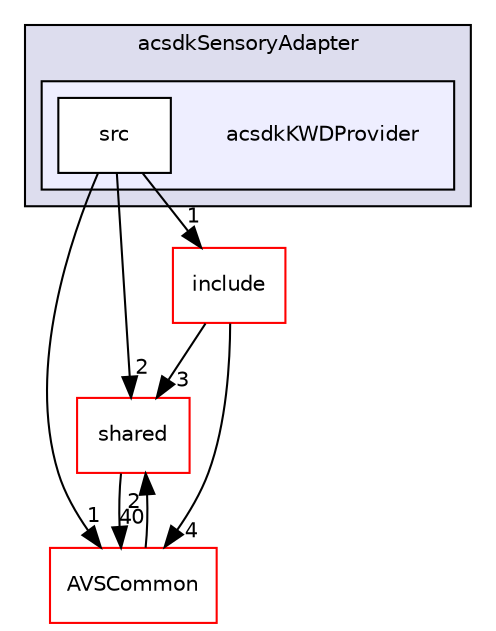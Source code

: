 digraph "/workplace/avs-device-sdk/applications/acsdkSensoryAdapter/acsdkKWDProvider" {
  compound=true
  node [ fontsize="10", fontname="Helvetica"];
  edge [ labelfontsize="10", labelfontname="Helvetica"];
  subgraph clusterdir_0ebafafa6006f5ef4aa43abbb131b692 {
    graph [ bgcolor="#ddddee", pencolor="black", label="acsdkSensoryAdapter" fontname="Helvetica", fontsize="10", URL="dir_0ebafafa6006f5ef4aa43abbb131b692.html"]
  subgraph clusterdir_444cbabbc5fb1ce51bdd527dafc29af1 {
    graph [ bgcolor="#eeeeff", pencolor="black", label="" URL="dir_444cbabbc5fb1ce51bdd527dafc29af1.html"];
    dir_444cbabbc5fb1ce51bdd527dafc29af1 [shape=plaintext label="acsdkKWDProvider"];
    dir_abff8bea80de88b294d153aea1649358 [shape=box label="src" color="black" fillcolor="white" style="filled" URL="dir_abff8bea80de88b294d153aea1649358.html"];
  }
  }
  dir_9982052f7ce695d12571567315b2fafa [shape=box label="shared" fillcolor="white" style="filled" color="red" URL="dir_9982052f7ce695d12571567315b2fafa.html"];
  dir_13e65effb2bde530b17b3d5eefcd0266 [shape=box label="AVSCommon" fillcolor="white" style="filled" color="red" URL="dir_13e65effb2bde530b17b3d5eefcd0266.html"];
  dir_996c513b5c65f869edd97e6685508e04 [shape=box label="include" fillcolor="white" style="filled" color="red" URL="dir_996c513b5c65f869edd97e6685508e04.html"];
  dir_9982052f7ce695d12571567315b2fafa->dir_13e65effb2bde530b17b3d5eefcd0266 [headlabel="40", labeldistance=1.5 headhref="dir_000116_000017.html"];
  dir_13e65effb2bde530b17b3d5eefcd0266->dir_9982052f7ce695d12571567315b2fafa [headlabel="2", labeldistance=1.5 headhref="dir_000017_000116.html"];
  dir_abff8bea80de88b294d153aea1649358->dir_9982052f7ce695d12571567315b2fafa [headlabel="2", labeldistance=1.5 headhref="dir_000121_000116.html"];
  dir_abff8bea80de88b294d153aea1649358->dir_13e65effb2bde530b17b3d5eefcd0266 [headlabel="1", labeldistance=1.5 headhref="dir_000121_000017.html"];
  dir_abff8bea80de88b294d153aea1649358->dir_996c513b5c65f869edd97e6685508e04 [headlabel="1", labeldistance=1.5 headhref="dir_000121_000122.html"];
  dir_996c513b5c65f869edd97e6685508e04->dir_9982052f7ce695d12571567315b2fafa [headlabel="3", labeldistance=1.5 headhref="dir_000122_000116.html"];
  dir_996c513b5c65f869edd97e6685508e04->dir_13e65effb2bde530b17b3d5eefcd0266 [headlabel="4", labeldistance=1.5 headhref="dir_000122_000017.html"];
}
